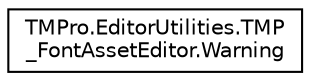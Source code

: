digraph "Graphical Class Hierarchy"
{
 // LATEX_PDF_SIZE
  edge [fontname="Helvetica",fontsize="10",labelfontname="Helvetica",labelfontsize="10"];
  node [fontname="Helvetica",fontsize="10",shape=record];
  rankdir="LR";
  Node0 [label="TMPro.EditorUtilities.TMP\l_FontAssetEditor.Warning",height=0.2,width=0.4,color="black", fillcolor="white", style="filled",URL="$struct_t_m_pro_1_1_editor_utilities_1_1_t_m_p___font_asset_editor_1_1_warning.html",tooltip=" "];
}
